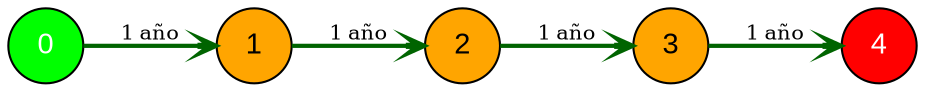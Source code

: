 digraph PlanOptimo {
    rankdir=LR;
    node [shape=circle, style=filled, fillcolor=lightblue, fontname=Arial];
    edge [color=darkgreen, arrowhead=vee, arrowsize=0.8];

    "0" [fillcolor=green, fontcolor=white];
    "1" [fillcolor=orange];
    "2" [fillcolor=orange];
    "3" [fillcolor=orange];
    "4" [fillcolor=red, fontcolor=white];

    "0" -> "1" [label="1 año", fontsize=10, color=darkgreen, penwidth=2.0];
    "1" -> "2" [label="1 año", fontsize=10, color=darkgreen, penwidth=2.0];
    "2" -> "3" [label="1 año", fontsize=10, color=darkgreen, penwidth=2.0];
    "3" -> "4" [label="1 año", fontsize=10, color=darkgreen, penwidth=2.0];
}
